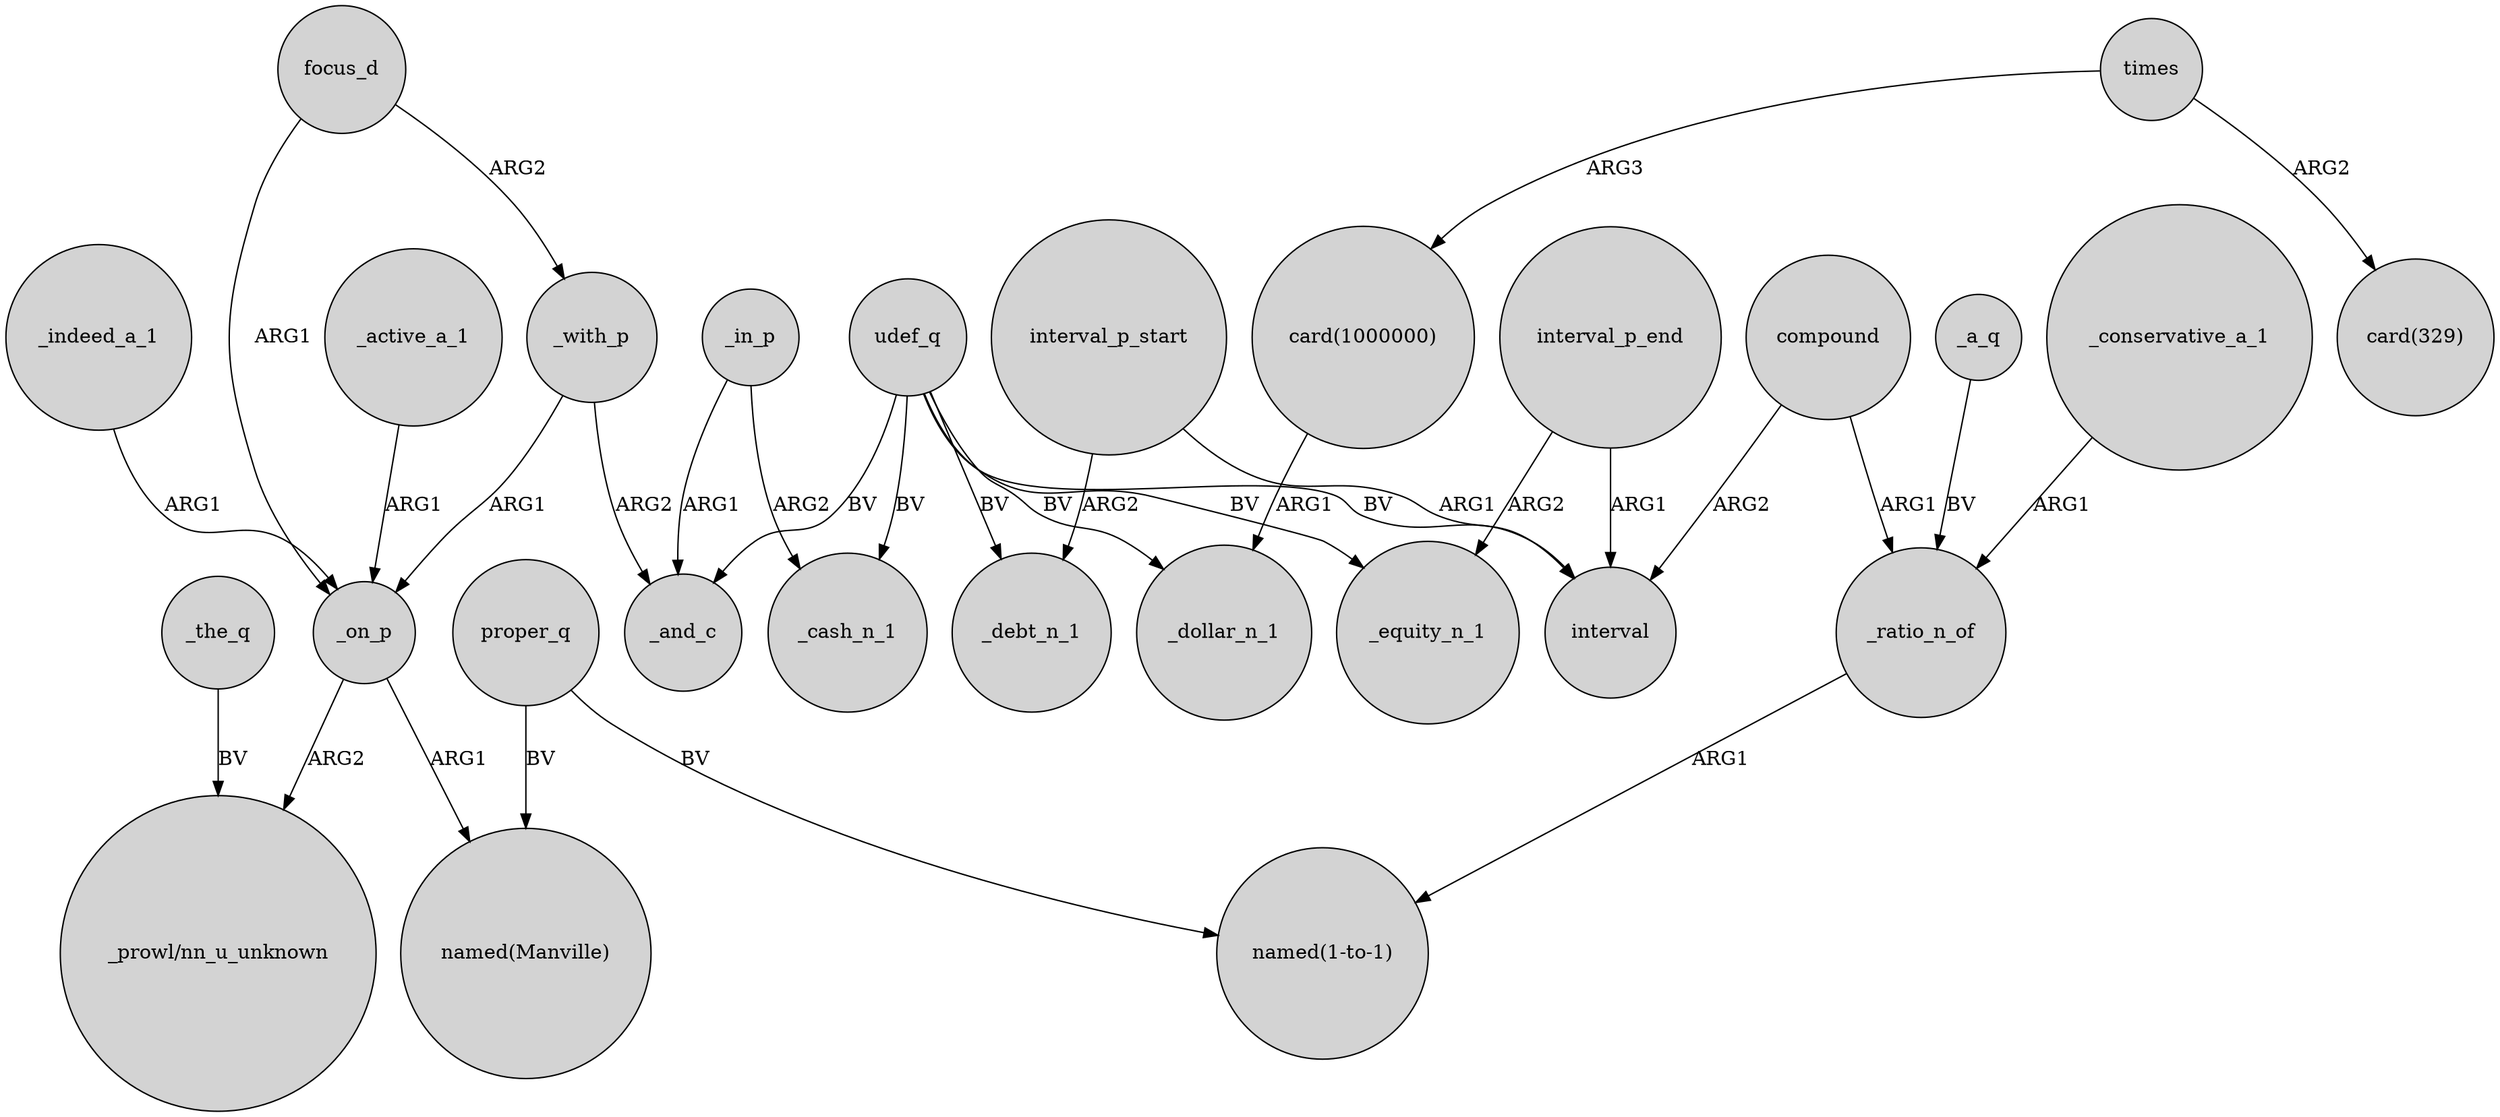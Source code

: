 digraph {
	node [shape=circle style=filled]
	focus_d -> _on_p [label=ARG1]
	_with_p -> _and_c [label=ARG2]
	"card(1000000)" -> _dollar_n_1 [label=ARG1]
	_conservative_a_1 -> _ratio_n_of [label=ARG1]
	proper_q -> "named(Manville)" [label=BV]
	udef_q -> _debt_n_1 [label=BV]
	udef_q -> _cash_n_1 [label=BV]
	_on_p -> "_prowl/nn_u_unknown" [label=ARG2]
	focus_d -> _with_p [label=ARG2]
	_active_a_1 -> _on_p [label=ARG1]
	times -> "card(329)" [label=ARG2]
	interval_p_start -> _debt_n_1 [label=ARG2]
	_a_q -> _ratio_n_of [label=BV]
	_with_p -> _on_p [label=ARG1]
	interval_p_start -> interval [label=ARG1]
	compound -> interval [label=ARG2]
	times -> "card(1000000)" [label=ARG3]
	udef_q -> _equity_n_1 [label=BV]
	_indeed_a_1 -> _on_p [label=ARG1]
	_in_p -> _and_c [label=ARG1]
	proper_q -> "named(1-to-1)" [label=BV]
	_on_p -> "named(Manville)" [label=ARG1]
	_in_p -> _cash_n_1 [label=ARG2]
	interval_p_end -> interval [label=ARG1]
	_ratio_n_of -> "named(1-to-1)" [label=ARG1]
	udef_q -> _and_c [label=BV]
	_the_q -> "_prowl/nn_u_unknown" [label=BV]
	compound -> _ratio_n_of [label=ARG1]
	udef_q -> interval [label=BV]
	interval_p_end -> _equity_n_1 [label=ARG2]
	udef_q -> _dollar_n_1 [label=BV]
}
